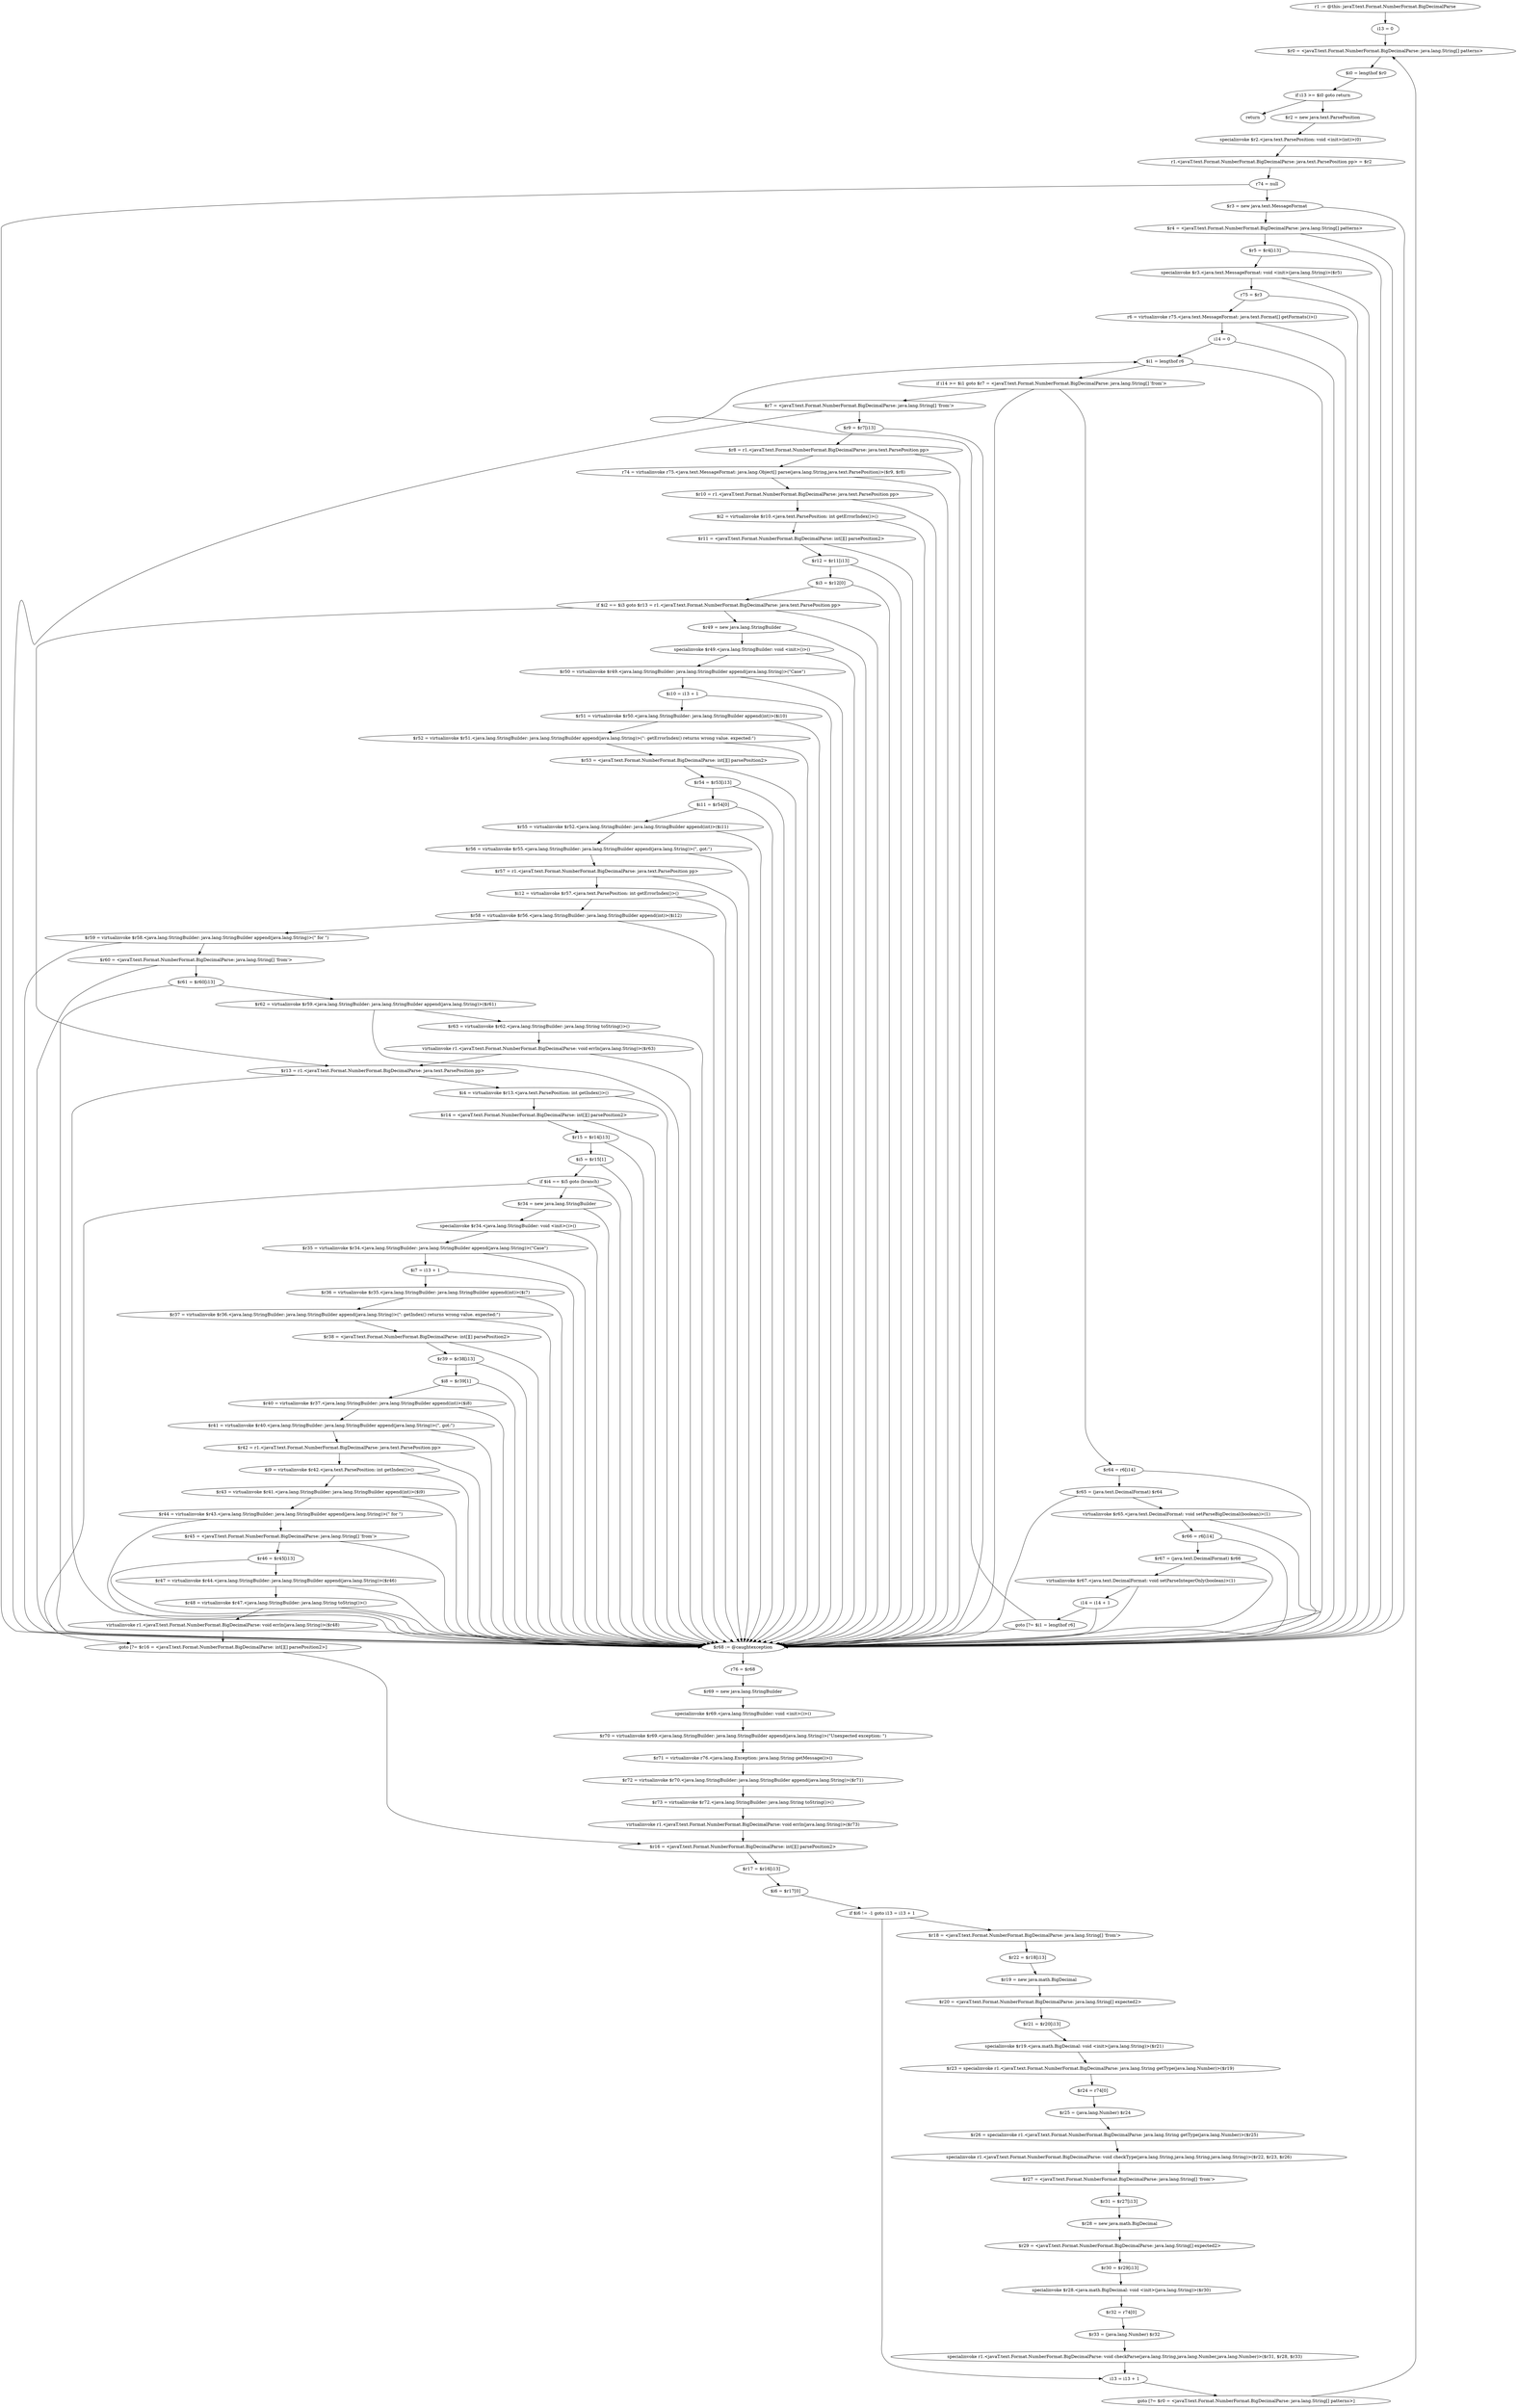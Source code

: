 digraph "unitGraph" {
    "r1 := @this: javaT.text.Format.NumberFormat.BigDecimalParse"
    "i13 = 0"
    "$r0 = <javaT.text.Format.NumberFormat.BigDecimalParse: java.lang.String[] patterns>"
    "$i0 = lengthof $r0"
    "if i13 >= $i0 goto return"
    "$r2 = new java.text.ParsePosition"
    "specialinvoke $r2.<java.text.ParsePosition: void <init>(int)>(0)"
    "r1.<javaT.text.Format.NumberFormat.BigDecimalParse: java.text.ParsePosition pp> = $r2"
    "r74 = null"
    "$r3 = new java.text.MessageFormat"
    "$r4 = <javaT.text.Format.NumberFormat.BigDecimalParse: java.lang.String[] patterns>"
    "$r5 = $r4[i13]"
    "specialinvoke $r3.<java.text.MessageFormat: void <init>(java.lang.String)>($r5)"
    "r75 = $r3"
    "r6 = virtualinvoke r75.<java.text.MessageFormat: java.text.Format[] getFormats()>()"
    "i14 = 0"
    "$i1 = lengthof r6"
    "if i14 >= $i1 goto $r7 = <javaT.text.Format.NumberFormat.BigDecimalParse: java.lang.String[] 'from'>"
    "$r64 = r6[i14]"
    "$r65 = (java.text.DecimalFormat) $r64"
    "virtualinvoke $r65.<java.text.DecimalFormat: void setParseBigDecimal(boolean)>(1)"
    "$r66 = r6[i14]"
    "$r67 = (java.text.DecimalFormat) $r66"
    "virtualinvoke $r67.<java.text.DecimalFormat: void setParseIntegerOnly(boolean)>(1)"
    "i14 = i14 + 1"
    "goto [?= $i1 = lengthof r6]"
    "$r7 = <javaT.text.Format.NumberFormat.BigDecimalParse: java.lang.String[] 'from'>"
    "$r9 = $r7[i13]"
    "$r8 = r1.<javaT.text.Format.NumberFormat.BigDecimalParse: java.text.ParsePosition pp>"
    "r74 = virtualinvoke r75.<java.text.MessageFormat: java.lang.Object[] parse(java.lang.String,java.text.ParsePosition)>($r9, $r8)"
    "$r10 = r1.<javaT.text.Format.NumberFormat.BigDecimalParse: java.text.ParsePosition pp>"
    "$i2 = virtualinvoke $r10.<java.text.ParsePosition: int getErrorIndex()>()"
    "$r11 = <javaT.text.Format.NumberFormat.BigDecimalParse: int[][] parsePosition2>"
    "$r12 = $r11[i13]"
    "$i3 = $r12[0]"
    "if $i2 == $i3 goto $r13 = r1.<javaT.text.Format.NumberFormat.BigDecimalParse: java.text.ParsePosition pp>"
    "$r49 = new java.lang.StringBuilder"
    "specialinvoke $r49.<java.lang.StringBuilder: void <init>()>()"
    "$r50 = virtualinvoke $r49.<java.lang.StringBuilder: java.lang.StringBuilder append(java.lang.String)>(\"Case\")"
    "$i10 = i13 + 1"
    "$r51 = virtualinvoke $r50.<java.lang.StringBuilder: java.lang.StringBuilder append(int)>($i10)"
    "$r52 = virtualinvoke $r51.<java.lang.StringBuilder: java.lang.StringBuilder append(java.lang.String)>(\": getErrorIndex() returns wrong value. expected:\")"
    "$r53 = <javaT.text.Format.NumberFormat.BigDecimalParse: int[][] parsePosition2>"
    "$r54 = $r53[i13]"
    "$i11 = $r54[0]"
    "$r55 = virtualinvoke $r52.<java.lang.StringBuilder: java.lang.StringBuilder append(int)>($i11)"
    "$r56 = virtualinvoke $r55.<java.lang.StringBuilder: java.lang.StringBuilder append(java.lang.String)>(\", got:\")"
    "$r57 = r1.<javaT.text.Format.NumberFormat.BigDecimalParse: java.text.ParsePosition pp>"
    "$i12 = virtualinvoke $r57.<java.text.ParsePosition: int getErrorIndex()>()"
    "$r58 = virtualinvoke $r56.<java.lang.StringBuilder: java.lang.StringBuilder append(int)>($i12)"
    "$r59 = virtualinvoke $r58.<java.lang.StringBuilder: java.lang.StringBuilder append(java.lang.String)>(\" for \")"
    "$r60 = <javaT.text.Format.NumberFormat.BigDecimalParse: java.lang.String[] 'from'>"
    "$r61 = $r60[i13]"
    "$r62 = virtualinvoke $r59.<java.lang.StringBuilder: java.lang.StringBuilder append(java.lang.String)>($r61)"
    "$r63 = virtualinvoke $r62.<java.lang.StringBuilder: java.lang.String toString()>()"
    "virtualinvoke r1.<javaT.text.Format.NumberFormat.BigDecimalParse: void errln(java.lang.String)>($r63)"
    "$r13 = r1.<javaT.text.Format.NumberFormat.BigDecimalParse: java.text.ParsePosition pp>"
    "$i4 = virtualinvoke $r13.<java.text.ParsePosition: int getIndex()>()"
    "$r14 = <javaT.text.Format.NumberFormat.BigDecimalParse: int[][] parsePosition2>"
    "$r15 = $r14[i13]"
    "$i5 = $r15[1]"
    "if $i4 == $i5 goto (branch)"
    "$r34 = new java.lang.StringBuilder"
    "specialinvoke $r34.<java.lang.StringBuilder: void <init>()>()"
    "$r35 = virtualinvoke $r34.<java.lang.StringBuilder: java.lang.StringBuilder append(java.lang.String)>(\"Case\")"
    "$i7 = i13 + 1"
    "$r36 = virtualinvoke $r35.<java.lang.StringBuilder: java.lang.StringBuilder append(int)>($i7)"
    "$r37 = virtualinvoke $r36.<java.lang.StringBuilder: java.lang.StringBuilder append(java.lang.String)>(\": getIndex() returns wrong value. expected:\")"
    "$r38 = <javaT.text.Format.NumberFormat.BigDecimalParse: int[][] parsePosition2>"
    "$r39 = $r38[i13]"
    "$i8 = $r39[1]"
    "$r40 = virtualinvoke $r37.<java.lang.StringBuilder: java.lang.StringBuilder append(int)>($i8)"
    "$r41 = virtualinvoke $r40.<java.lang.StringBuilder: java.lang.StringBuilder append(java.lang.String)>(\", got:\")"
    "$r42 = r1.<javaT.text.Format.NumberFormat.BigDecimalParse: java.text.ParsePosition pp>"
    "$i9 = virtualinvoke $r42.<java.text.ParsePosition: int getIndex()>()"
    "$r43 = virtualinvoke $r41.<java.lang.StringBuilder: java.lang.StringBuilder append(int)>($i9)"
    "$r44 = virtualinvoke $r43.<java.lang.StringBuilder: java.lang.StringBuilder append(java.lang.String)>(\" for \")"
    "$r45 = <javaT.text.Format.NumberFormat.BigDecimalParse: java.lang.String[] 'from'>"
    "$r46 = $r45[i13]"
    "$r47 = virtualinvoke $r44.<java.lang.StringBuilder: java.lang.StringBuilder append(java.lang.String)>($r46)"
    "$r48 = virtualinvoke $r47.<java.lang.StringBuilder: java.lang.String toString()>()"
    "virtualinvoke r1.<javaT.text.Format.NumberFormat.BigDecimalParse: void errln(java.lang.String)>($r48)"
    "goto [?= $r16 = <javaT.text.Format.NumberFormat.BigDecimalParse: int[][] parsePosition2>]"
    "$r68 := @caughtexception"
    "r76 = $r68"
    "$r69 = new java.lang.StringBuilder"
    "specialinvoke $r69.<java.lang.StringBuilder: void <init>()>()"
    "$r70 = virtualinvoke $r69.<java.lang.StringBuilder: java.lang.StringBuilder append(java.lang.String)>(\"Unexpected exception: \")"
    "$r71 = virtualinvoke r76.<java.lang.Exception: java.lang.String getMessage()>()"
    "$r72 = virtualinvoke $r70.<java.lang.StringBuilder: java.lang.StringBuilder append(java.lang.String)>($r71)"
    "$r73 = virtualinvoke $r72.<java.lang.StringBuilder: java.lang.String toString()>()"
    "virtualinvoke r1.<javaT.text.Format.NumberFormat.BigDecimalParse: void errln(java.lang.String)>($r73)"
    "$r16 = <javaT.text.Format.NumberFormat.BigDecimalParse: int[][] parsePosition2>"
    "$r17 = $r16[i13]"
    "$i6 = $r17[0]"
    "if $i6 != -1 goto i13 = i13 + 1"
    "$r18 = <javaT.text.Format.NumberFormat.BigDecimalParse: java.lang.String[] 'from'>"
    "$r22 = $r18[i13]"
    "$r19 = new java.math.BigDecimal"
    "$r20 = <javaT.text.Format.NumberFormat.BigDecimalParse: java.lang.String[] expected2>"
    "$r21 = $r20[i13]"
    "specialinvoke $r19.<java.math.BigDecimal: void <init>(java.lang.String)>($r21)"
    "$r23 = specialinvoke r1.<javaT.text.Format.NumberFormat.BigDecimalParse: java.lang.String getType(java.lang.Number)>($r19)"
    "$r24 = r74[0]"
    "$r25 = (java.lang.Number) $r24"
    "$r26 = specialinvoke r1.<javaT.text.Format.NumberFormat.BigDecimalParse: java.lang.String getType(java.lang.Number)>($r25)"
    "specialinvoke r1.<javaT.text.Format.NumberFormat.BigDecimalParse: void checkType(java.lang.String,java.lang.String,java.lang.String)>($r22, $r23, $r26)"
    "$r27 = <javaT.text.Format.NumberFormat.BigDecimalParse: java.lang.String[] 'from'>"
    "$r31 = $r27[i13]"
    "$r28 = new java.math.BigDecimal"
    "$r29 = <javaT.text.Format.NumberFormat.BigDecimalParse: java.lang.String[] expected2>"
    "$r30 = $r29[i13]"
    "specialinvoke $r28.<java.math.BigDecimal: void <init>(java.lang.String)>($r30)"
    "$r32 = r74[0]"
    "$r33 = (java.lang.Number) $r32"
    "specialinvoke r1.<javaT.text.Format.NumberFormat.BigDecimalParse: void checkParse(java.lang.String,java.lang.Number,java.lang.Number)>($r31, $r28, $r33)"
    "i13 = i13 + 1"
    "goto [?= $r0 = <javaT.text.Format.NumberFormat.BigDecimalParse: java.lang.String[] patterns>]"
    "return"
    "r1 := @this: javaT.text.Format.NumberFormat.BigDecimalParse"->"i13 = 0";
    "i13 = 0"->"$r0 = <javaT.text.Format.NumberFormat.BigDecimalParse: java.lang.String[] patterns>";
    "$r0 = <javaT.text.Format.NumberFormat.BigDecimalParse: java.lang.String[] patterns>"->"$i0 = lengthof $r0";
    "$i0 = lengthof $r0"->"if i13 >= $i0 goto return";
    "if i13 >= $i0 goto return"->"$r2 = new java.text.ParsePosition";
    "if i13 >= $i0 goto return"->"return";
    "$r2 = new java.text.ParsePosition"->"specialinvoke $r2.<java.text.ParsePosition: void <init>(int)>(0)";
    "specialinvoke $r2.<java.text.ParsePosition: void <init>(int)>(0)"->"r1.<javaT.text.Format.NumberFormat.BigDecimalParse: java.text.ParsePosition pp> = $r2";
    "r1.<javaT.text.Format.NumberFormat.BigDecimalParse: java.text.ParsePosition pp> = $r2"->"r74 = null";
    "r74 = null"->"$r3 = new java.text.MessageFormat";
    "r74 = null"->"$r68 := @caughtexception";
    "$r3 = new java.text.MessageFormat"->"$r4 = <javaT.text.Format.NumberFormat.BigDecimalParse: java.lang.String[] patterns>";
    "$r3 = new java.text.MessageFormat"->"$r68 := @caughtexception";
    "$r4 = <javaT.text.Format.NumberFormat.BigDecimalParse: java.lang.String[] patterns>"->"$r5 = $r4[i13]";
    "$r4 = <javaT.text.Format.NumberFormat.BigDecimalParse: java.lang.String[] patterns>"->"$r68 := @caughtexception";
    "$r5 = $r4[i13]"->"specialinvoke $r3.<java.text.MessageFormat: void <init>(java.lang.String)>($r5)";
    "$r5 = $r4[i13]"->"$r68 := @caughtexception";
    "specialinvoke $r3.<java.text.MessageFormat: void <init>(java.lang.String)>($r5)"->"r75 = $r3";
    "specialinvoke $r3.<java.text.MessageFormat: void <init>(java.lang.String)>($r5)"->"$r68 := @caughtexception";
    "r75 = $r3"->"r6 = virtualinvoke r75.<java.text.MessageFormat: java.text.Format[] getFormats()>()";
    "r75 = $r3"->"$r68 := @caughtexception";
    "r6 = virtualinvoke r75.<java.text.MessageFormat: java.text.Format[] getFormats()>()"->"i14 = 0";
    "r6 = virtualinvoke r75.<java.text.MessageFormat: java.text.Format[] getFormats()>()"->"$r68 := @caughtexception";
    "i14 = 0"->"$i1 = lengthof r6";
    "i14 = 0"->"$r68 := @caughtexception";
    "$i1 = lengthof r6"->"if i14 >= $i1 goto $r7 = <javaT.text.Format.NumberFormat.BigDecimalParse: java.lang.String[] 'from'>";
    "$i1 = lengthof r6"->"$r68 := @caughtexception";
    "if i14 >= $i1 goto $r7 = <javaT.text.Format.NumberFormat.BigDecimalParse: java.lang.String[] 'from'>"->"$r64 = r6[i14]";
    "if i14 >= $i1 goto $r7 = <javaT.text.Format.NumberFormat.BigDecimalParse: java.lang.String[] 'from'>"->"$r7 = <javaT.text.Format.NumberFormat.BigDecimalParse: java.lang.String[] 'from'>";
    "if i14 >= $i1 goto $r7 = <javaT.text.Format.NumberFormat.BigDecimalParse: java.lang.String[] 'from'>"->"$r68 := @caughtexception";
    "$r64 = r6[i14]"->"$r65 = (java.text.DecimalFormat) $r64";
    "$r64 = r6[i14]"->"$r68 := @caughtexception";
    "$r65 = (java.text.DecimalFormat) $r64"->"virtualinvoke $r65.<java.text.DecimalFormat: void setParseBigDecimal(boolean)>(1)";
    "$r65 = (java.text.DecimalFormat) $r64"->"$r68 := @caughtexception";
    "virtualinvoke $r65.<java.text.DecimalFormat: void setParseBigDecimal(boolean)>(1)"->"$r66 = r6[i14]";
    "virtualinvoke $r65.<java.text.DecimalFormat: void setParseBigDecimal(boolean)>(1)"->"$r68 := @caughtexception";
    "$r66 = r6[i14]"->"$r67 = (java.text.DecimalFormat) $r66";
    "$r66 = r6[i14]"->"$r68 := @caughtexception";
    "$r67 = (java.text.DecimalFormat) $r66"->"virtualinvoke $r67.<java.text.DecimalFormat: void setParseIntegerOnly(boolean)>(1)";
    "$r67 = (java.text.DecimalFormat) $r66"->"$r68 := @caughtexception";
    "virtualinvoke $r67.<java.text.DecimalFormat: void setParseIntegerOnly(boolean)>(1)"->"i14 = i14 + 1";
    "virtualinvoke $r67.<java.text.DecimalFormat: void setParseIntegerOnly(boolean)>(1)"->"$r68 := @caughtexception";
    "i14 = i14 + 1"->"goto [?= $i1 = lengthof r6]";
    "i14 = i14 + 1"->"$r68 := @caughtexception";
    "goto [?= $i1 = lengthof r6]"->"$i1 = lengthof r6";
    "goto [?= $i1 = lengthof r6]"->"$r68 := @caughtexception";
    "$r7 = <javaT.text.Format.NumberFormat.BigDecimalParse: java.lang.String[] 'from'>"->"$r9 = $r7[i13]";
    "$r7 = <javaT.text.Format.NumberFormat.BigDecimalParse: java.lang.String[] 'from'>"->"$r68 := @caughtexception";
    "$r9 = $r7[i13]"->"$r8 = r1.<javaT.text.Format.NumberFormat.BigDecimalParse: java.text.ParsePosition pp>";
    "$r9 = $r7[i13]"->"$r68 := @caughtexception";
    "$r8 = r1.<javaT.text.Format.NumberFormat.BigDecimalParse: java.text.ParsePosition pp>"->"r74 = virtualinvoke r75.<java.text.MessageFormat: java.lang.Object[] parse(java.lang.String,java.text.ParsePosition)>($r9, $r8)";
    "$r8 = r1.<javaT.text.Format.NumberFormat.BigDecimalParse: java.text.ParsePosition pp>"->"$r68 := @caughtexception";
    "r74 = virtualinvoke r75.<java.text.MessageFormat: java.lang.Object[] parse(java.lang.String,java.text.ParsePosition)>($r9, $r8)"->"$r10 = r1.<javaT.text.Format.NumberFormat.BigDecimalParse: java.text.ParsePosition pp>";
    "r74 = virtualinvoke r75.<java.text.MessageFormat: java.lang.Object[] parse(java.lang.String,java.text.ParsePosition)>($r9, $r8)"->"$r68 := @caughtexception";
    "$r10 = r1.<javaT.text.Format.NumberFormat.BigDecimalParse: java.text.ParsePosition pp>"->"$i2 = virtualinvoke $r10.<java.text.ParsePosition: int getErrorIndex()>()";
    "$r10 = r1.<javaT.text.Format.NumberFormat.BigDecimalParse: java.text.ParsePosition pp>"->"$r68 := @caughtexception";
    "$i2 = virtualinvoke $r10.<java.text.ParsePosition: int getErrorIndex()>()"->"$r11 = <javaT.text.Format.NumberFormat.BigDecimalParse: int[][] parsePosition2>";
    "$i2 = virtualinvoke $r10.<java.text.ParsePosition: int getErrorIndex()>()"->"$r68 := @caughtexception";
    "$r11 = <javaT.text.Format.NumberFormat.BigDecimalParse: int[][] parsePosition2>"->"$r12 = $r11[i13]";
    "$r11 = <javaT.text.Format.NumberFormat.BigDecimalParse: int[][] parsePosition2>"->"$r68 := @caughtexception";
    "$r12 = $r11[i13]"->"$i3 = $r12[0]";
    "$r12 = $r11[i13]"->"$r68 := @caughtexception";
    "$i3 = $r12[0]"->"if $i2 == $i3 goto $r13 = r1.<javaT.text.Format.NumberFormat.BigDecimalParse: java.text.ParsePosition pp>";
    "$i3 = $r12[0]"->"$r68 := @caughtexception";
    "if $i2 == $i3 goto $r13 = r1.<javaT.text.Format.NumberFormat.BigDecimalParse: java.text.ParsePosition pp>"->"$r49 = new java.lang.StringBuilder";
    "if $i2 == $i3 goto $r13 = r1.<javaT.text.Format.NumberFormat.BigDecimalParse: java.text.ParsePosition pp>"->"$r13 = r1.<javaT.text.Format.NumberFormat.BigDecimalParse: java.text.ParsePosition pp>";
    "if $i2 == $i3 goto $r13 = r1.<javaT.text.Format.NumberFormat.BigDecimalParse: java.text.ParsePosition pp>"->"$r68 := @caughtexception";
    "$r49 = new java.lang.StringBuilder"->"specialinvoke $r49.<java.lang.StringBuilder: void <init>()>()";
    "$r49 = new java.lang.StringBuilder"->"$r68 := @caughtexception";
    "specialinvoke $r49.<java.lang.StringBuilder: void <init>()>()"->"$r50 = virtualinvoke $r49.<java.lang.StringBuilder: java.lang.StringBuilder append(java.lang.String)>(\"Case\")";
    "specialinvoke $r49.<java.lang.StringBuilder: void <init>()>()"->"$r68 := @caughtexception";
    "$r50 = virtualinvoke $r49.<java.lang.StringBuilder: java.lang.StringBuilder append(java.lang.String)>(\"Case\")"->"$i10 = i13 + 1";
    "$r50 = virtualinvoke $r49.<java.lang.StringBuilder: java.lang.StringBuilder append(java.lang.String)>(\"Case\")"->"$r68 := @caughtexception";
    "$i10 = i13 + 1"->"$r51 = virtualinvoke $r50.<java.lang.StringBuilder: java.lang.StringBuilder append(int)>($i10)";
    "$i10 = i13 + 1"->"$r68 := @caughtexception";
    "$r51 = virtualinvoke $r50.<java.lang.StringBuilder: java.lang.StringBuilder append(int)>($i10)"->"$r52 = virtualinvoke $r51.<java.lang.StringBuilder: java.lang.StringBuilder append(java.lang.String)>(\": getErrorIndex() returns wrong value. expected:\")";
    "$r51 = virtualinvoke $r50.<java.lang.StringBuilder: java.lang.StringBuilder append(int)>($i10)"->"$r68 := @caughtexception";
    "$r52 = virtualinvoke $r51.<java.lang.StringBuilder: java.lang.StringBuilder append(java.lang.String)>(\": getErrorIndex() returns wrong value. expected:\")"->"$r53 = <javaT.text.Format.NumberFormat.BigDecimalParse: int[][] parsePosition2>";
    "$r52 = virtualinvoke $r51.<java.lang.StringBuilder: java.lang.StringBuilder append(java.lang.String)>(\": getErrorIndex() returns wrong value. expected:\")"->"$r68 := @caughtexception";
    "$r53 = <javaT.text.Format.NumberFormat.BigDecimalParse: int[][] parsePosition2>"->"$r54 = $r53[i13]";
    "$r53 = <javaT.text.Format.NumberFormat.BigDecimalParse: int[][] parsePosition2>"->"$r68 := @caughtexception";
    "$r54 = $r53[i13]"->"$i11 = $r54[0]";
    "$r54 = $r53[i13]"->"$r68 := @caughtexception";
    "$i11 = $r54[0]"->"$r55 = virtualinvoke $r52.<java.lang.StringBuilder: java.lang.StringBuilder append(int)>($i11)";
    "$i11 = $r54[0]"->"$r68 := @caughtexception";
    "$r55 = virtualinvoke $r52.<java.lang.StringBuilder: java.lang.StringBuilder append(int)>($i11)"->"$r56 = virtualinvoke $r55.<java.lang.StringBuilder: java.lang.StringBuilder append(java.lang.String)>(\", got:\")";
    "$r55 = virtualinvoke $r52.<java.lang.StringBuilder: java.lang.StringBuilder append(int)>($i11)"->"$r68 := @caughtexception";
    "$r56 = virtualinvoke $r55.<java.lang.StringBuilder: java.lang.StringBuilder append(java.lang.String)>(\", got:\")"->"$r57 = r1.<javaT.text.Format.NumberFormat.BigDecimalParse: java.text.ParsePosition pp>";
    "$r56 = virtualinvoke $r55.<java.lang.StringBuilder: java.lang.StringBuilder append(java.lang.String)>(\", got:\")"->"$r68 := @caughtexception";
    "$r57 = r1.<javaT.text.Format.NumberFormat.BigDecimalParse: java.text.ParsePosition pp>"->"$i12 = virtualinvoke $r57.<java.text.ParsePosition: int getErrorIndex()>()";
    "$r57 = r1.<javaT.text.Format.NumberFormat.BigDecimalParse: java.text.ParsePosition pp>"->"$r68 := @caughtexception";
    "$i12 = virtualinvoke $r57.<java.text.ParsePosition: int getErrorIndex()>()"->"$r58 = virtualinvoke $r56.<java.lang.StringBuilder: java.lang.StringBuilder append(int)>($i12)";
    "$i12 = virtualinvoke $r57.<java.text.ParsePosition: int getErrorIndex()>()"->"$r68 := @caughtexception";
    "$r58 = virtualinvoke $r56.<java.lang.StringBuilder: java.lang.StringBuilder append(int)>($i12)"->"$r59 = virtualinvoke $r58.<java.lang.StringBuilder: java.lang.StringBuilder append(java.lang.String)>(\" for \")";
    "$r58 = virtualinvoke $r56.<java.lang.StringBuilder: java.lang.StringBuilder append(int)>($i12)"->"$r68 := @caughtexception";
    "$r59 = virtualinvoke $r58.<java.lang.StringBuilder: java.lang.StringBuilder append(java.lang.String)>(\" for \")"->"$r60 = <javaT.text.Format.NumberFormat.BigDecimalParse: java.lang.String[] 'from'>";
    "$r59 = virtualinvoke $r58.<java.lang.StringBuilder: java.lang.StringBuilder append(java.lang.String)>(\" for \")"->"$r68 := @caughtexception";
    "$r60 = <javaT.text.Format.NumberFormat.BigDecimalParse: java.lang.String[] 'from'>"->"$r61 = $r60[i13]";
    "$r60 = <javaT.text.Format.NumberFormat.BigDecimalParse: java.lang.String[] 'from'>"->"$r68 := @caughtexception";
    "$r61 = $r60[i13]"->"$r62 = virtualinvoke $r59.<java.lang.StringBuilder: java.lang.StringBuilder append(java.lang.String)>($r61)";
    "$r61 = $r60[i13]"->"$r68 := @caughtexception";
    "$r62 = virtualinvoke $r59.<java.lang.StringBuilder: java.lang.StringBuilder append(java.lang.String)>($r61)"->"$r63 = virtualinvoke $r62.<java.lang.StringBuilder: java.lang.String toString()>()";
    "$r62 = virtualinvoke $r59.<java.lang.StringBuilder: java.lang.StringBuilder append(java.lang.String)>($r61)"->"$r68 := @caughtexception";
    "$r63 = virtualinvoke $r62.<java.lang.StringBuilder: java.lang.String toString()>()"->"virtualinvoke r1.<javaT.text.Format.NumberFormat.BigDecimalParse: void errln(java.lang.String)>($r63)";
    "$r63 = virtualinvoke $r62.<java.lang.StringBuilder: java.lang.String toString()>()"->"$r68 := @caughtexception";
    "virtualinvoke r1.<javaT.text.Format.NumberFormat.BigDecimalParse: void errln(java.lang.String)>($r63)"->"$r13 = r1.<javaT.text.Format.NumberFormat.BigDecimalParse: java.text.ParsePosition pp>";
    "virtualinvoke r1.<javaT.text.Format.NumberFormat.BigDecimalParse: void errln(java.lang.String)>($r63)"->"$r68 := @caughtexception";
    "$r13 = r1.<javaT.text.Format.NumberFormat.BigDecimalParse: java.text.ParsePosition pp>"->"$i4 = virtualinvoke $r13.<java.text.ParsePosition: int getIndex()>()";
    "$r13 = r1.<javaT.text.Format.NumberFormat.BigDecimalParse: java.text.ParsePosition pp>"->"$r68 := @caughtexception";
    "$i4 = virtualinvoke $r13.<java.text.ParsePosition: int getIndex()>()"->"$r14 = <javaT.text.Format.NumberFormat.BigDecimalParse: int[][] parsePosition2>";
    "$i4 = virtualinvoke $r13.<java.text.ParsePosition: int getIndex()>()"->"$r68 := @caughtexception";
    "$r14 = <javaT.text.Format.NumberFormat.BigDecimalParse: int[][] parsePosition2>"->"$r15 = $r14[i13]";
    "$r14 = <javaT.text.Format.NumberFormat.BigDecimalParse: int[][] parsePosition2>"->"$r68 := @caughtexception";
    "$r15 = $r14[i13]"->"$i5 = $r15[1]";
    "$r15 = $r14[i13]"->"$r68 := @caughtexception";
    "$i5 = $r15[1]"->"if $i4 == $i5 goto (branch)";
    "$i5 = $r15[1]"->"$r68 := @caughtexception";
    "if $i4 == $i5 goto (branch)"->"$r34 = new java.lang.StringBuilder";
    "if $i4 == $i5 goto (branch)"->"goto [?= $r16 = <javaT.text.Format.NumberFormat.BigDecimalParse: int[][] parsePosition2>]";
    "if $i4 == $i5 goto (branch)"->"$r68 := @caughtexception";
    "$r34 = new java.lang.StringBuilder"->"specialinvoke $r34.<java.lang.StringBuilder: void <init>()>()";
    "$r34 = new java.lang.StringBuilder"->"$r68 := @caughtexception";
    "specialinvoke $r34.<java.lang.StringBuilder: void <init>()>()"->"$r35 = virtualinvoke $r34.<java.lang.StringBuilder: java.lang.StringBuilder append(java.lang.String)>(\"Case\")";
    "specialinvoke $r34.<java.lang.StringBuilder: void <init>()>()"->"$r68 := @caughtexception";
    "$r35 = virtualinvoke $r34.<java.lang.StringBuilder: java.lang.StringBuilder append(java.lang.String)>(\"Case\")"->"$i7 = i13 + 1";
    "$r35 = virtualinvoke $r34.<java.lang.StringBuilder: java.lang.StringBuilder append(java.lang.String)>(\"Case\")"->"$r68 := @caughtexception";
    "$i7 = i13 + 1"->"$r36 = virtualinvoke $r35.<java.lang.StringBuilder: java.lang.StringBuilder append(int)>($i7)";
    "$i7 = i13 + 1"->"$r68 := @caughtexception";
    "$r36 = virtualinvoke $r35.<java.lang.StringBuilder: java.lang.StringBuilder append(int)>($i7)"->"$r37 = virtualinvoke $r36.<java.lang.StringBuilder: java.lang.StringBuilder append(java.lang.String)>(\": getIndex() returns wrong value. expected:\")";
    "$r36 = virtualinvoke $r35.<java.lang.StringBuilder: java.lang.StringBuilder append(int)>($i7)"->"$r68 := @caughtexception";
    "$r37 = virtualinvoke $r36.<java.lang.StringBuilder: java.lang.StringBuilder append(java.lang.String)>(\": getIndex() returns wrong value. expected:\")"->"$r38 = <javaT.text.Format.NumberFormat.BigDecimalParse: int[][] parsePosition2>";
    "$r37 = virtualinvoke $r36.<java.lang.StringBuilder: java.lang.StringBuilder append(java.lang.String)>(\": getIndex() returns wrong value. expected:\")"->"$r68 := @caughtexception";
    "$r38 = <javaT.text.Format.NumberFormat.BigDecimalParse: int[][] parsePosition2>"->"$r39 = $r38[i13]";
    "$r38 = <javaT.text.Format.NumberFormat.BigDecimalParse: int[][] parsePosition2>"->"$r68 := @caughtexception";
    "$r39 = $r38[i13]"->"$i8 = $r39[1]";
    "$r39 = $r38[i13]"->"$r68 := @caughtexception";
    "$i8 = $r39[1]"->"$r40 = virtualinvoke $r37.<java.lang.StringBuilder: java.lang.StringBuilder append(int)>($i8)";
    "$i8 = $r39[1]"->"$r68 := @caughtexception";
    "$r40 = virtualinvoke $r37.<java.lang.StringBuilder: java.lang.StringBuilder append(int)>($i8)"->"$r41 = virtualinvoke $r40.<java.lang.StringBuilder: java.lang.StringBuilder append(java.lang.String)>(\", got:\")";
    "$r40 = virtualinvoke $r37.<java.lang.StringBuilder: java.lang.StringBuilder append(int)>($i8)"->"$r68 := @caughtexception";
    "$r41 = virtualinvoke $r40.<java.lang.StringBuilder: java.lang.StringBuilder append(java.lang.String)>(\", got:\")"->"$r42 = r1.<javaT.text.Format.NumberFormat.BigDecimalParse: java.text.ParsePosition pp>";
    "$r41 = virtualinvoke $r40.<java.lang.StringBuilder: java.lang.StringBuilder append(java.lang.String)>(\", got:\")"->"$r68 := @caughtexception";
    "$r42 = r1.<javaT.text.Format.NumberFormat.BigDecimalParse: java.text.ParsePosition pp>"->"$i9 = virtualinvoke $r42.<java.text.ParsePosition: int getIndex()>()";
    "$r42 = r1.<javaT.text.Format.NumberFormat.BigDecimalParse: java.text.ParsePosition pp>"->"$r68 := @caughtexception";
    "$i9 = virtualinvoke $r42.<java.text.ParsePosition: int getIndex()>()"->"$r43 = virtualinvoke $r41.<java.lang.StringBuilder: java.lang.StringBuilder append(int)>($i9)";
    "$i9 = virtualinvoke $r42.<java.text.ParsePosition: int getIndex()>()"->"$r68 := @caughtexception";
    "$r43 = virtualinvoke $r41.<java.lang.StringBuilder: java.lang.StringBuilder append(int)>($i9)"->"$r44 = virtualinvoke $r43.<java.lang.StringBuilder: java.lang.StringBuilder append(java.lang.String)>(\" for \")";
    "$r43 = virtualinvoke $r41.<java.lang.StringBuilder: java.lang.StringBuilder append(int)>($i9)"->"$r68 := @caughtexception";
    "$r44 = virtualinvoke $r43.<java.lang.StringBuilder: java.lang.StringBuilder append(java.lang.String)>(\" for \")"->"$r45 = <javaT.text.Format.NumberFormat.BigDecimalParse: java.lang.String[] 'from'>";
    "$r44 = virtualinvoke $r43.<java.lang.StringBuilder: java.lang.StringBuilder append(java.lang.String)>(\" for \")"->"$r68 := @caughtexception";
    "$r45 = <javaT.text.Format.NumberFormat.BigDecimalParse: java.lang.String[] 'from'>"->"$r46 = $r45[i13]";
    "$r45 = <javaT.text.Format.NumberFormat.BigDecimalParse: java.lang.String[] 'from'>"->"$r68 := @caughtexception";
    "$r46 = $r45[i13]"->"$r47 = virtualinvoke $r44.<java.lang.StringBuilder: java.lang.StringBuilder append(java.lang.String)>($r46)";
    "$r46 = $r45[i13]"->"$r68 := @caughtexception";
    "$r47 = virtualinvoke $r44.<java.lang.StringBuilder: java.lang.StringBuilder append(java.lang.String)>($r46)"->"$r48 = virtualinvoke $r47.<java.lang.StringBuilder: java.lang.String toString()>()";
    "$r47 = virtualinvoke $r44.<java.lang.StringBuilder: java.lang.StringBuilder append(java.lang.String)>($r46)"->"$r68 := @caughtexception";
    "$r48 = virtualinvoke $r47.<java.lang.StringBuilder: java.lang.String toString()>()"->"virtualinvoke r1.<javaT.text.Format.NumberFormat.BigDecimalParse: void errln(java.lang.String)>($r48)";
    "$r48 = virtualinvoke $r47.<java.lang.StringBuilder: java.lang.String toString()>()"->"$r68 := @caughtexception";
    "virtualinvoke r1.<javaT.text.Format.NumberFormat.BigDecimalParse: void errln(java.lang.String)>($r48)"->"goto [?= $r16 = <javaT.text.Format.NumberFormat.BigDecimalParse: int[][] parsePosition2>]";
    "virtualinvoke r1.<javaT.text.Format.NumberFormat.BigDecimalParse: void errln(java.lang.String)>($r48)"->"$r68 := @caughtexception";
    "goto [?= $r16 = <javaT.text.Format.NumberFormat.BigDecimalParse: int[][] parsePosition2>]"->"$r16 = <javaT.text.Format.NumberFormat.BigDecimalParse: int[][] parsePosition2>";
    "$r68 := @caughtexception"->"r76 = $r68";
    "r76 = $r68"->"$r69 = new java.lang.StringBuilder";
    "$r69 = new java.lang.StringBuilder"->"specialinvoke $r69.<java.lang.StringBuilder: void <init>()>()";
    "specialinvoke $r69.<java.lang.StringBuilder: void <init>()>()"->"$r70 = virtualinvoke $r69.<java.lang.StringBuilder: java.lang.StringBuilder append(java.lang.String)>(\"Unexpected exception: \")";
    "$r70 = virtualinvoke $r69.<java.lang.StringBuilder: java.lang.StringBuilder append(java.lang.String)>(\"Unexpected exception: \")"->"$r71 = virtualinvoke r76.<java.lang.Exception: java.lang.String getMessage()>()";
    "$r71 = virtualinvoke r76.<java.lang.Exception: java.lang.String getMessage()>()"->"$r72 = virtualinvoke $r70.<java.lang.StringBuilder: java.lang.StringBuilder append(java.lang.String)>($r71)";
    "$r72 = virtualinvoke $r70.<java.lang.StringBuilder: java.lang.StringBuilder append(java.lang.String)>($r71)"->"$r73 = virtualinvoke $r72.<java.lang.StringBuilder: java.lang.String toString()>()";
    "$r73 = virtualinvoke $r72.<java.lang.StringBuilder: java.lang.String toString()>()"->"virtualinvoke r1.<javaT.text.Format.NumberFormat.BigDecimalParse: void errln(java.lang.String)>($r73)";
    "virtualinvoke r1.<javaT.text.Format.NumberFormat.BigDecimalParse: void errln(java.lang.String)>($r73)"->"$r16 = <javaT.text.Format.NumberFormat.BigDecimalParse: int[][] parsePosition2>";
    "$r16 = <javaT.text.Format.NumberFormat.BigDecimalParse: int[][] parsePosition2>"->"$r17 = $r16[i13]";
    "$r17 = $r16[i13]"->"$i6 = $r17[0]";
    "$i6 = $r17[0]"->"if $i6 != -1 goto i13 = i13 + 1";
    "if $i6 != -1 goto i13 = i13 + 1"->"$r18 = <javaT.text.Format.NumberFormat.BigDecimalParse: java.lang.String[] 'from'>";
    "if $i6 != -1 goto i13 = i13 + 1"->"i13 = i13 + 1";
    "$r18 = <javaT.text.Format.NumberFormat.BigDecimalParse: java.lang.String[] 'from'>"->"$r22 = $r18[i13]";
    "$r22 = $r18[i13]"->"$r19 = new java.math.BigDecimal";
    "$r19 = new java.math.BigDecimal"->"$r20 = <javaT.text.Format.NumberFormat.BigDecimalParse: java.lang.String[] expected2>";
    "$r20 = <javaT.text.Format.NumberFormat.BigDecimalParse: java.lang.String[] expected2>"->"$r21 = $r20[i13]";
    "$r21 = $r20[i13]"->"specialinvoke $r19.<java.math.BigDecimal: void <init>(java.lang.String)>($r21)";
    "specialinvoke $r19.<java.math.BigDecimal: void <init>(java.lang.String)>($r21)"->"$r23 = specialinvoke r1.<javaT.text.Format.NumberFormat.BigDecimalParse: java.lang.String getType(java.lang.Number)>($r19)";
    "$r23 = specialinvoke r1.<javaT.text.Format.NumberFormat.BigDecimalParse: java.lang.String getType(java.lang.Number)>($r19)"->"$r24 = r74[0]";
    "$r24 = r74[0]"->"$r25 = (java.lang.Number) $r24";
    "$r25 = (java.lang.Number) $r24"->"$r26 = specialinvoke r1.<javaT.text.Format.NumberFormat.BigDecimalParse: java.lang.String getType(java.lang.Number)>($r25)";
    "$r26 = specialinvoke r1.<javaT.text.Format.NumberFormat.BigDecimalParse: java.lang.String getType(java.lang.Number)>($r25)"->"specialinvoke r1.<javaT.text.Format.NumberFormat.BigDecimalParse: void checkType(java.lang.String,java.lang.String,java.lang.String)>($r22, $r23, $r26)";
    "specialinvoke r1.<javaT.text.Format.NumberFormat.BigDecimalParse: void checkType(java.lang.String,java.lang.String,java.lang.String)>($r22, $r23, $r26)"->"$r27 = <javaT.text.Format.NumberFormat.BigDecimalParse: java.lang.String[] 'from'>";
    "$r27 = <javaT.text.Format.NumberFormat.BigDecimalParse: java.lang.String[] 'from'>"->"$r31 = $r27[i13]";
    "$r31 = $r27[i13]"->"$r28 = new java.math.BigDecimal";
    "$r28 = new java.math.BigDecimal"->"$r29 = <javaT.text.Format.NumberFormat.BigDecimalParse: java.lang.String[] expected2>";
    "$r29 = <javaT.text.Format.NumberFormat.BigDecimalParse: java.lang.String[] expected2>"->"$r30 = $r29[i13]";
    "$r30 = $r29[i13]"->"specialinvoke $r28.<java.math.BigDecimal: void <init>(java.lang.String)>($r30)";
    "specialinvoke $r28.<java.math.BigDecimal: void <init>(java.lang.String)>($r30)"->"$r32 = r74[0]";
    "$r32 = r74[0]"->"$r33 = (java.lang.Number) $r32";
    "$r33 = (java.lang.Number) $r32"->"specialinvoke r1.<javaT.text.Format.NumberFormat.BigDecimalParse: void checkParse(java.lang.String,java.lang.Number,java.lang.Number)>($r31, $r28, $r33)";
    "specialinvoke r1.<javaT.text.Format.NumberFormat.BigDecimalParse: void checkParse(java.lang.String,java.lang.Number,java.lang.Number)>($r31, $r28, $r33)"->"i13 = i13 + 1";
    "i13 = i13 + 1"->"goto [?= $r0 = <javaT.text.Format.NumberFormat.BigDecimalParse: java.lang.String[] patterns>]";
    "goto [?= $r0 = <javaT.text.Format.NumberFormat.BigDecimalParse: java.lang.String[] patterns>]"->"$r0 = <javaT.text.Format.NumberFormat.BigDecimalParse: java.lang.String[] patterns>";
}
